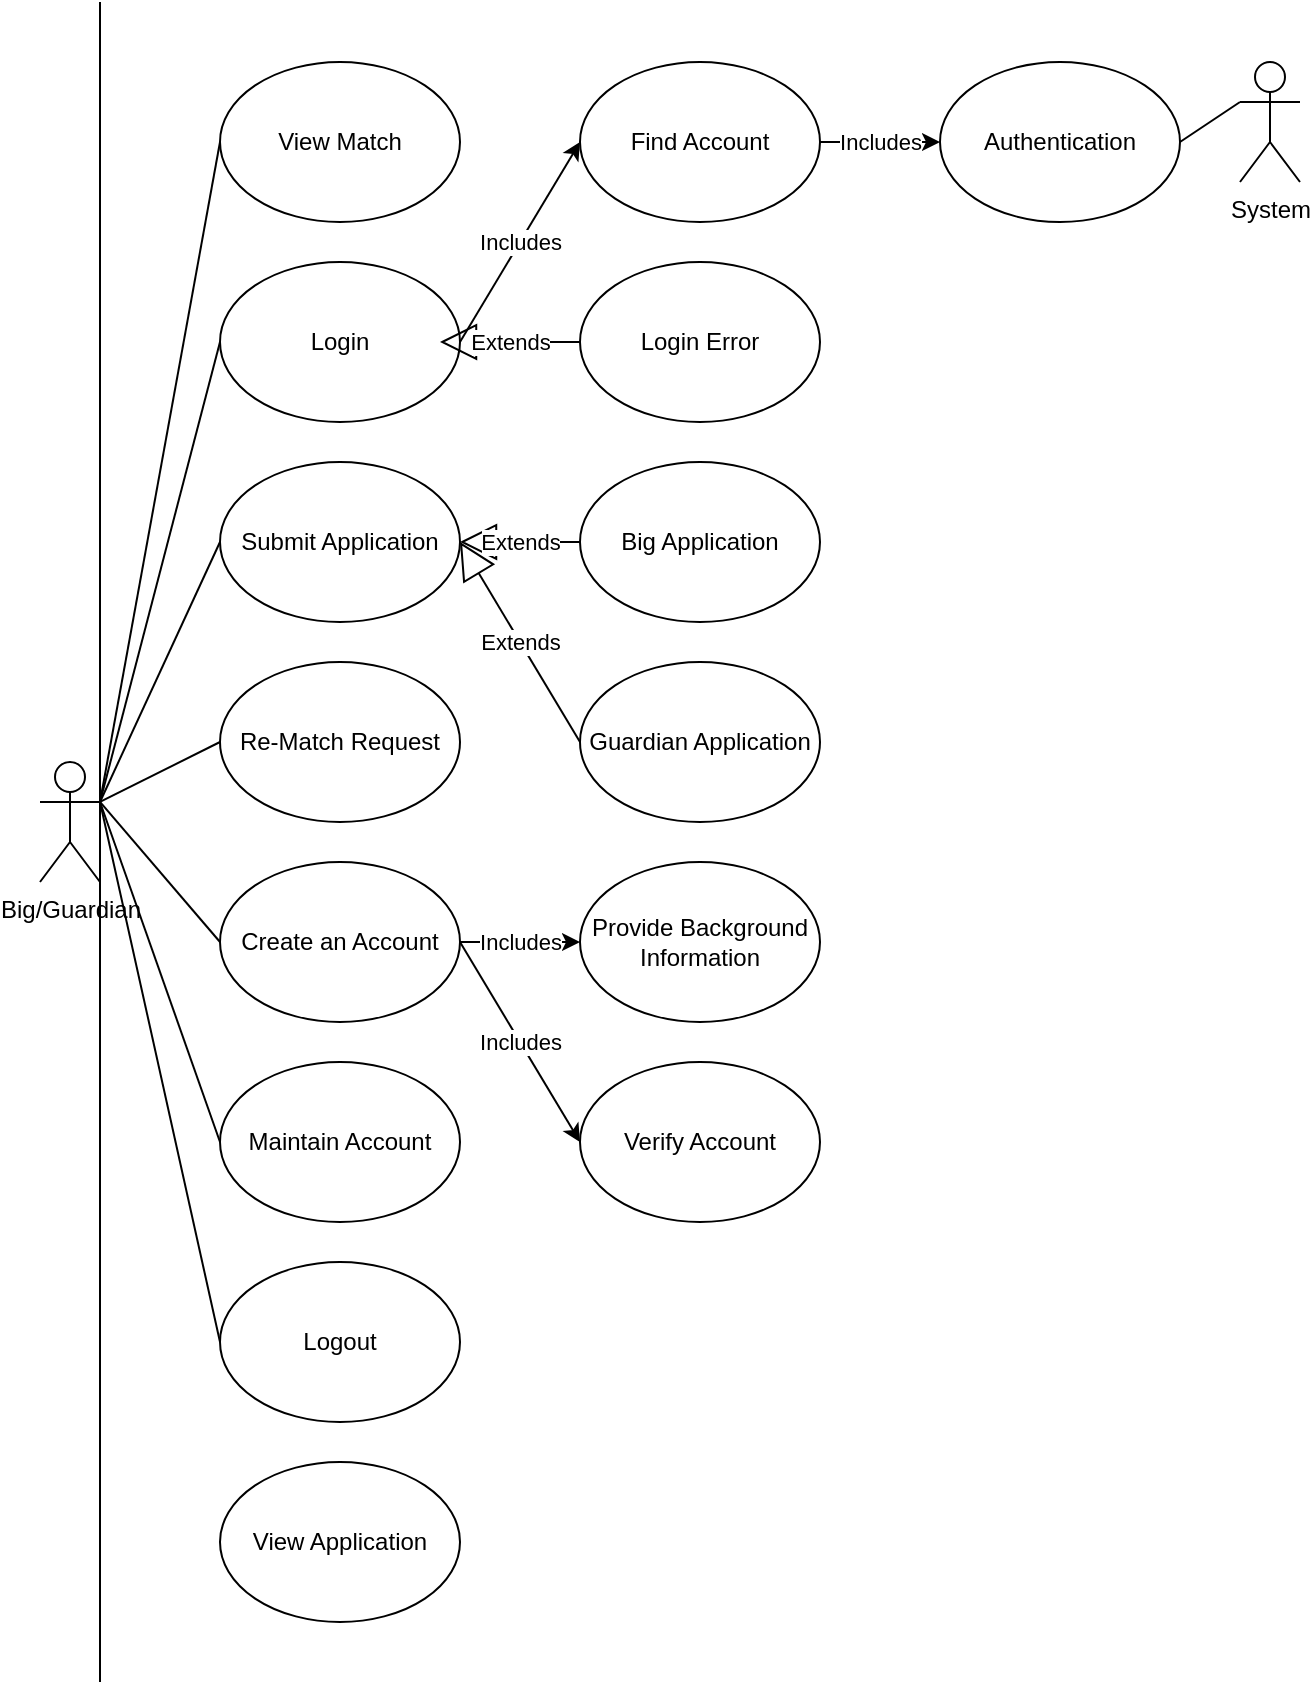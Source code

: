 <mxfile version="16.5.3" type="github">
  <diagram id="K2r5GIf79OtqNU875rmK" name="Page-1">
    <mxGraphModel dx="2156" dy="2091" grid="1" gridSize="10" guides="1" tooltips="1" connect="1" arrows="1" fold="1" page="1" pageScale="1" pageWidth="850" pageHeight="1100" math="0" shadow="0">
      <root>
        <mxCell id="0" />
        <mxCell id="1" parent="0" />
        <mxCell id="Xc46vEojQZ0TqaBaf8rm-1" value="Big/Guardian" style="shape=umlActor;verticalLabelPosition=bottom;verticalAlign=top;html=1;outlineConnect=0;" parent="1" vertex="1">
          <mxGeometry x="130" y="260" width="30" height="60" as="geometry" />
        </mxCell>
        <mxCell id="Xc46vEojQZ0TqaBaf8rm-4" value="View Match" style="ellipse;whiteSpace=wrap;html=1;" parent="1" vertex="1">
          <mxGeometry x="220" y="-90" width="120" height="80" as="geometry" />
        </mxCell>
        <mxCell id="Xc46vEojQZ0TqaBaf8rm-5" value="Logout" style="ellipse;whiteSpace=wrap;html=1;" parent="1" vertex="1">
          <mxGeometry x="220" y="510" width="120" height="80" as="geometry" />
        </mxCell>
        <mxCell id="Xc46vEojQZ0TqaBaf8rm-6" value="Maintain Account" style="ellipse;whiteSpace=wrap;html=1;" parent="1" vertex="1">
          <mxGeometry x="220" y="410" width="120" height="80" as="geometry" />
        </mxCell>
        <mxCell id="Xc46vEojQZ0TqaBaf8rm-7" value="Create an Account" style="ellipse;whiteSpace=wrap;html=1;" parent="1" vertex="1">
          <mxGeometry x="220" y="310" width="120" height="80" as="geometry" />
        </mxCell>
        <mxCell id="Xc46vEojQZ0TqaBaf8rm-8" value="Re-Match Request" style="ellipse;whiteSpace=wrap;html=1;" parent="1" vertex="1">
          <mxGeometry x="220" y="210" width="120" height="80" as="geometry" />
        </mxCell>
        <mxCell id="Xc46vEojQZ0TqaBaf8rm-9" value="Submit Application" style="ellipse;whiteSpace=wrap;html=1;" parent="1" vertex="1">
          <mxGeometry x="220" y="110" width="120" height="80" as="geometry" />
        </mxCell>
        <mxCell id="Xc46vEojQZ0TqaBaf8rm-10" value="Login" style="ellipse;whiteSpace=wrap;html=1;" parent="1" vertex="1">
          <mxGeometry x="220" y="10" width="120" height="80" as="geometry" />
        </mxCell>
        <mxCell id="Xc46vEojQZ0TqaBaf8rm-11" value="Authentication" style="ellipse;whiteSpace=wrap;html=1;" parent="1" vertex="1">
          <mxGeometry x="580" y="-90" width="120" height="80" as="geometry" />
        </mxCell>
        <mxCell id="Xc46vEojQZ0TqaBaf8rm-12" value="Find Account" style="ellipse;whiteSpace=wrap;html=1;" parent="1" vertex="1">
          <mxGeometry x="400" y="-90" width="120" height="80" as="geometry" />
        </mxCell>
        <mxCell id="Xc46vEojQZ0TqaBaf8rm-13" value="Login Error" style="ellipse;whiteSpace=wrap;html=1;" parent="1" vertex="1">
          <mxGeometry x="400" y="10" width="120" height="80" as="geometry" />
        </mxCell>
        <mxCell id="Xc46vEojQZ0TqaBaf8rm-14" value="Big Application" style="ellipse;whiteSpace=wrap;html=1;" parent="1" vertex="1">
          <mxGeometry x="400" y="110" width="120" height="80" as="geometry" />
        </mxCell>
        <mxCell id="Xc46vEojQZ0TqaBaf8rm-15" value="Guardian Application" style="ellipse;whiteSpace=wrap;html=1;" parent="1" vertex="1">
          <mxGeometry x="400" y="210" width="120" height="80" as="geometry" />
        </mxCell>
        <mxCell id="Xc46vEojQZ0TqaBaf8rm-16" value="Provide Background Information" style="ellipse;whiteSpace=wrap;html=1;" parent="1" vertex="1">
          <mxGeometry x="400" y="310" width="120" height="80" as="geometry" />
        </mxCell>
        <mxCell id="Xc46vEojQZ0TqaBaf8rm-17" value="Verify Account" style="ellipse;whiteSpace=wrap;html=1;" parent="1" vertex="1">
          <mxGeometry x="400" y="410" width="120" height="80" as="geometry" />
        </mxCell>
        <mxCell id="Xc46vEojQZ0TqaBaf8rm-18" value="System" style="shape=umlActor;verticalLabelPosition=bottom;verticalAlign=top;html=1;outlineConnect=0;" parent="1" vertex="1">
          <mxGeometry x="730" y="-90" width="30" height="60" as="geometry" />
        </mxCell>
        <mxCell id="Xc46vEojQZ0TqaBaf8rm-22" value="Includes" style="endArrow=classic;html=1;rounded=0;exitX=1;exitY=0.5;exitDx=0;exitDy=0;entryX=0;entryY=0.5;entryDx=0;entryDy=0;" parent="1" source="Xc46vEojQZ0TqaBaf8rm-7" target="Xc46vEojQZ0TqaBaf8rm-17" edge="1">
          <mxGeometry width="50" height="50" relative="1" as="geometry">
            <mxPoint x="350" y="430" as="sourcePoint" />
            <mxPoint x="400" y="380" as="targetPoint" />
          </mxGeometry>
        </mxCell>
        <mxCell id="Xc46vEojQZ0TqaBaf8rm-24" value="Includes" style="endArrow=classic;html=1;rounded=0;exitX=1;exitY=0.5;exitDx=0;exitDy=0;entryX=0;entryY=0.5;entryDx=0;entryDy=0;" parent="1" source="Xc46vEojQZ0TqaBaf8rm-12" target="Xc46vEojQZ0TqaBaf8rm-11" edge="1">
          <mxGeometry width="50" height="50" relative="1" as="geometry">
            <mxPoint x="410" y="250" as="sourcePoint" />
            <mxPoint x="460" y="200" as="targetPoint" />
          </mxGeometry>
        </mxCell>
        <mxCell id="Xc46vEojQZ0TqaBaf8rm-25" value="Includes" style="endArrow=classic;html=1;rounded=0;exitX=1;exitY=0.5;exitDx=0;exitDy=0;entryX=0;entryY=0.5;entryDx=0;entryDy=0;" parent="1" source="Xc46vEojQZ0TqaBaf8rm-10" target="Xc46vEojQZ0TqaBaf8rm-12" edge="1">
          <mxGeometry width="50" height="50" relative="1" as="geometry">
            <mxPoint x="410" y="250" as="sourcePoint" />
            <mxPoint x="460" y="200" as="targetPoint" />
          </mxGeometry>
        </mxCell>
        <mxCell id="Xc46vEojQZ0TqaBaf8rm-34" value="" style="endArrow=none;html=1;rounded=0;" parent="1" edge="1">
          <mxGeometry width="50" height="50" relative="1" as="geometry">
            <mxPoint x="160" y="720" as="sourcePoint" />
            <mxPoint x="160" y="-120" as="targetPoint" />
          </mxGeometry>
        </mxCell>
        <mxCell id="Xc46vEojQZ0TqaBaf8rm-35" value="Extends" style="endArrow=block;endSize=16;endFill=0;html=1;rounded=0;exitX=0;exitY=0.5;exitDx=0;exitDy=0;" parent="1" source="Xc46vEojQZ0TqaBaf8rm-13" edge="1">
          <mxGeometry width="160" relative="1" as="geometry">
            <mxPoint x="360" y="220" as="sourcePoint" />
            <mxPoint x="330" y="50" as="targetPoint" />
          </mxGeometry>
        </mxCell>
        <mxCell id="Xc46vEojQZ0TqaBaf8rm-37" value="Extends" style="endArrow=block;endSize=16;endFill=0;html=1;rounded=0;exitX=0;exitY=0.5;exitDx=0;exitDy=0;entryX=1;entryY=0.5;entryDx=0;entryDy=0;" parent="1" source="Xc46vEojQZ0TqaBaf8rm-15" target="Xc46vEojQZ0TqaBaf8rm-9" edge="1">
          <mxGeometry width="160" relative="1" as="geometry">
            <mxPoint x="360" y="220" as="sourcePoint" />
            <mxPoint x="520" y="220" as="targetPoint" />
          </mxGeometry>
        </mxCell>
        <mxCell id="Xc46vEojQZ0TqaBaf8rm-38" value="Extends" style="endArrow=block;endSize=16;endFill=0;html=1;rounded=0;exitX=0;exitY=0.5;exitDx=0;exitDy=0;entryX=1;entryY=0.5;entryDx=0;entryDy=0;" parent="1" source="Xc46vEojQZ0TqaBaf8rm-14" target="Xc46vEojQZ0TqaBaf8rm-9" edge="1">
          <mxGeometry width="160" relative="1" as="geometry">
            <mxPoint x="360" y="220" as="sourcePoint" />
            <mxPoint x="520" y="220" as="targetPoint" />
          </mxGeometry>
        </mxCell>
        <mxCell id="Xc46vEojQZ0TqaBaf8rm-40" value="Includes" style="endArrow=classic;html=1;rounded=0;exitX=1;exitY=0.5;exitDx=0;exitDy=0;entryX=0;entryY=0.5;entryDx=0;entryDy=0;" parent="1" source="Xc46vEojQZ0TqaBaf8rm-7" target="Xc46vEojQZ0TqaBaf8rm-16" edge="1">
          <mxGeometry width="50" height="50" relative="1" as="geometry">
            <mxPoint x="410" y="250" as="sourcePoint" />
            <mxPoint x="460" y="200" as="targetPoint" />
          </mxGeometry>
        </mxCell>
        <mxCell id="Xc46vEojQZ0TqaBaf8rm-41" value="" style="endArrow=none;html=1;rounded=0;entryX=1;entryY=0.5;entryDx=0;entryDy=0;exitX=0;exitY=0.333;exitDx=0;exitDy=0;exitPerimeter=0;" parent="1" source="Xc46vEojQZ0TqaBaf8rm-18" target="Xc46vEojQZ0TqaBaf8rm-11" edge="1">
          <mxGeometry width="50" height="50" relative="1" as="geometry">
            <mxPoint x="410" y="250" as="sourcePoint" />
            <mxPoint x="460" y="200" as="targetPoint" />
          </mxGeometry>
        </mxCell>
        <mxCell id="Xc46vEojQZ0TqaBaf8rm-42" value="" style="endArrow=none;html=1;rounded=0;exitX=1;exitY=0.333;exitDx=0;exitDy=0;exitPerimeter=0;entryX=0;entryY=0.5;entryDx=0;entryDy=0;" parent="1" source="Xc46vEojQZ0TqaBaf8rm-1" target="Xc46vEojQZ0TqaBaf8rm-9" edge="1">
          <mxGeometry width="50" height="50" relative="1" as="geometry">
            <mxPoint x="410" y="250" as="sourcePoint" />
            <mxPoint x="460" y="200" as="targetPoint" />
          </mxGeometry>
        </mxCell>
        <mxCell id="Xc46vEojQZ0TqaBaf8rm-43" value="" style="endArrow=none;html=1;rounded=0;entryX=1;entryY=0.333;entryDx=0;entryDy=0;entryPerimeter=0;exitX=0;exitY=0.5;exitDx=0;exitDy=0;" parent="1" source="Xc46vEojQZ0TqaBaf8rm-5" target="Xc46vEojQZ0TqaBaf8rm-1" edge="1">
          <mxGeometry width="50" height="50" relative="1" as="geometry">
            <mxPoint x="410" y="250" as="sourcePoint" />
            <mxPoint x="460" y="200" as="targetPoint" />
          </mxGeometry>
        </mxCell>
        <mxCell id="Xc46vEojQZ0TqaBaf8rm-44" value="" style="endArrow=none;html=1;rounded=0;entryX=1;entryY=0.333;entryDx=0;entryDy=0;entryPerimeter=0;exitX=0;exitY=0.5;exitDx=0;exitDy=0;" parent="1" source="Xc46vEojQZ0TqaBaf8rm-6" target="Xc46vEojQZ0TqaBaf8rm-1" edge="1">
          <mxGeometry width="50" height="50" relative="1" as="geometry">
            <mxPoint x="410" y="250" as="sourcePoint" />
            <mxPoint x="460" y="200" as="targetPoint" />
          </mxGeometry>
        </mxCell>
        <mxCell id="Xc46vEojQZ0TqaBaf8rm-45" value="" style="endArrow=none;html=1;rounded=0;exitX=1;exitY=0.333;exitDx=0;exitDy=0;exitPerimeter=0;entryX=0;entryY=0.5;entryDx=0;entryDy=0;" parent="1" source="Xc46vEojQZ0TqaBaf8rm-1" target="Xc46vEojQZ0TqaBaf8rm-7" edge="1">
          <mxGeometry width="50" height="50" relative="1" as="geometry">
            <mxPoint x="410" y="250" as="sourcePoint" />
            <mxPoint x="460" y="200" as="targetPoint" />
          </mxGeometry>
        </mxCell>
        <mxCell id="Xc46vEojQZ0TqaBaf8rm-46" value="" style="endArrow=none;html=1;rounded=0;exitX=1;exitY=0.333;exitDx=0;exitDy=0;exitPerimeter=0;entryX=0;entryY=0.5;entryDx=0;entryDy=0;" parent="1" source="Xc46vEojQZ0TqaBaf8rm-1" target="Xc46vEojQZ0TqaBaf8rm-8" edge="1">
          <mxGeometry width="50" height="50" relative="1" as="geometry">
            <mxPoint x="410" y="250" as="sourcePoint" />
            <mxPoint x="460" y="200" as="targetPoint" />
          </mxGeometry>
        </mxCell>
        <mxCell id="Xc46vEojQZ0TqaBaf8rm-47" value="" style="endArrow=none;html=1;rounded=0;entryX=0;entryY=0.5;entryDx=0;entryDy=0;exitX=1;exitY=0.333;exitDx=0;exitDy=0;exitPerimeter=0;" parent="1" source="Xc46vEojQZ0TqaBaf8rm-1" target="Xc46vEojQZ0TqaBaf8rm-4" edge="1">
          <mxGeometry width="50" height="50" relative="1" as="geometry">
            <mxPoint x="410" y="250" as="sourcePoint" />
            <mxPoint x="460" y="200" as="targetPoint" />
          </mxGeometry>
        </mxCell>
        <mxCell id="Xc46vEojQZ0TqaBaf8rm-48" value="" style="endArrow=none;html=1;rounded=0;entryX=0;entryY=0.5;entryDx=0;entryDy=0;exitX=1;exitY=0.333;exitDx=0;exitDy=0;exitPerimeter=0;" parent="1" source="Xc46vEojQZ0TqaBaf8rm-1" target="Xc46vEojQZ0TqaBaf8rm-10" edge="1">
          <mxGeometry width="50" height="50" relative="1" as="geometry">
            <mxPoint x="410" y="250" as="sourcePoint" />
            <mxPoint x="460" y="200" as="targetPoint" />
          </mxGeometry>
        </mxCell>
        <mxCell id="bAdowq6CjCLaeI1WPGWr-1" value="View Application" style="ellipse;whiteSpace=wrap;html=1;" vertex="1" parent="1">
          <mxGeometry x="220" y="610" width="120" height="80" as="geometry" />
        </mxCell>
      </root>
    </mxGraphModel>
  </diagram>
</mxfile>
